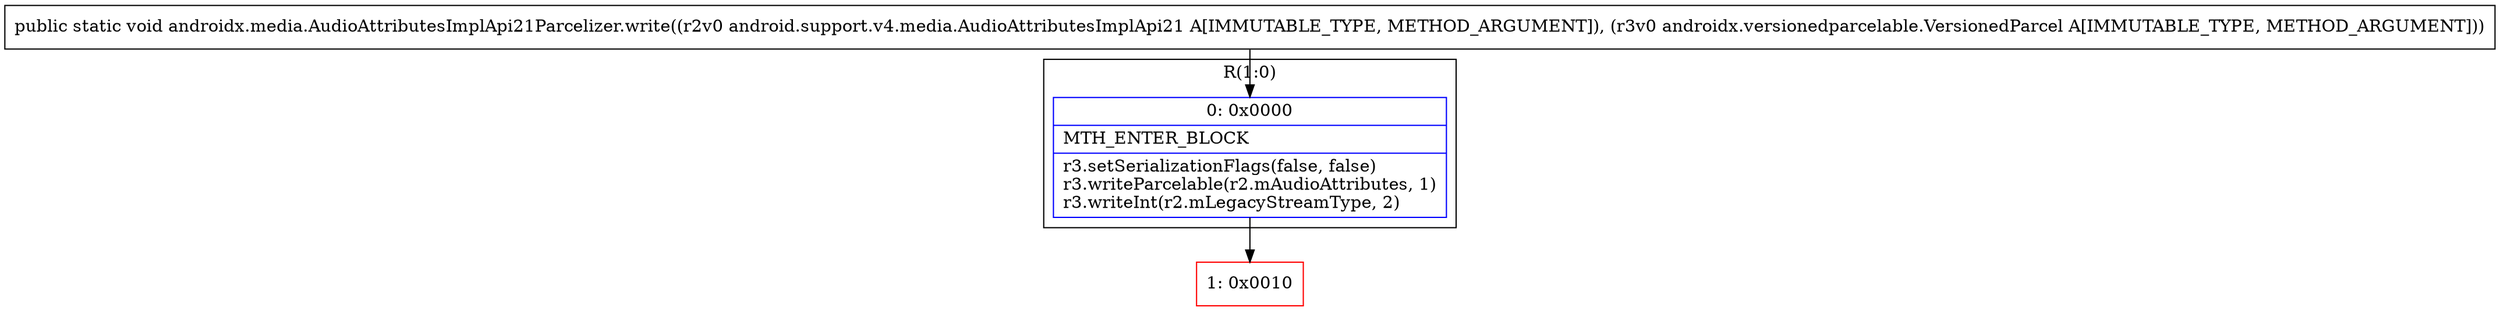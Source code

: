 digraph "CFG forandroidx.media.AudioAttributesImplApi21Parcelizer.write(Landroid\/support\/v4\/media\/AudioAttributesImplApi21;Landroidx\/versionedparcelable\/VersionedParcel;)V" {
subgraph cluster_Region_1202933480 {
label = "R(1:0)";
node [shape=record,color=blue];
Node_0 [shape=record,label="{0\:\ 0x0000|MTH_ENTER_BLOCK\l|r3.setSerializationFlags(false, false)\lr3.writeParcelable(r2.mAudioAttributes, 1)\lr3.writeInt(r2.mLegacyStreamType, 2)\l}"];
}
Node_1 [shape=record,color=red,label="{1\:\ 0x0010}"];
MethodNode[shape=record,label="{public static void androidx.media.AudioAttributesImplApi21Parcelizer.write((r2v0 android.support.v4.media.AudioAttributesImplApi21 A[IMMUTABLE_TYPE, METHOD_ARGUMENT]), (r3v0 androidx.versionedparcelable.VersionedParcel A[IMMUTABLE_TYPE, METHOD_ARGUMENT])) }"];
MethodNode -> Node_0;
Node_0 -> Node_1;
}

